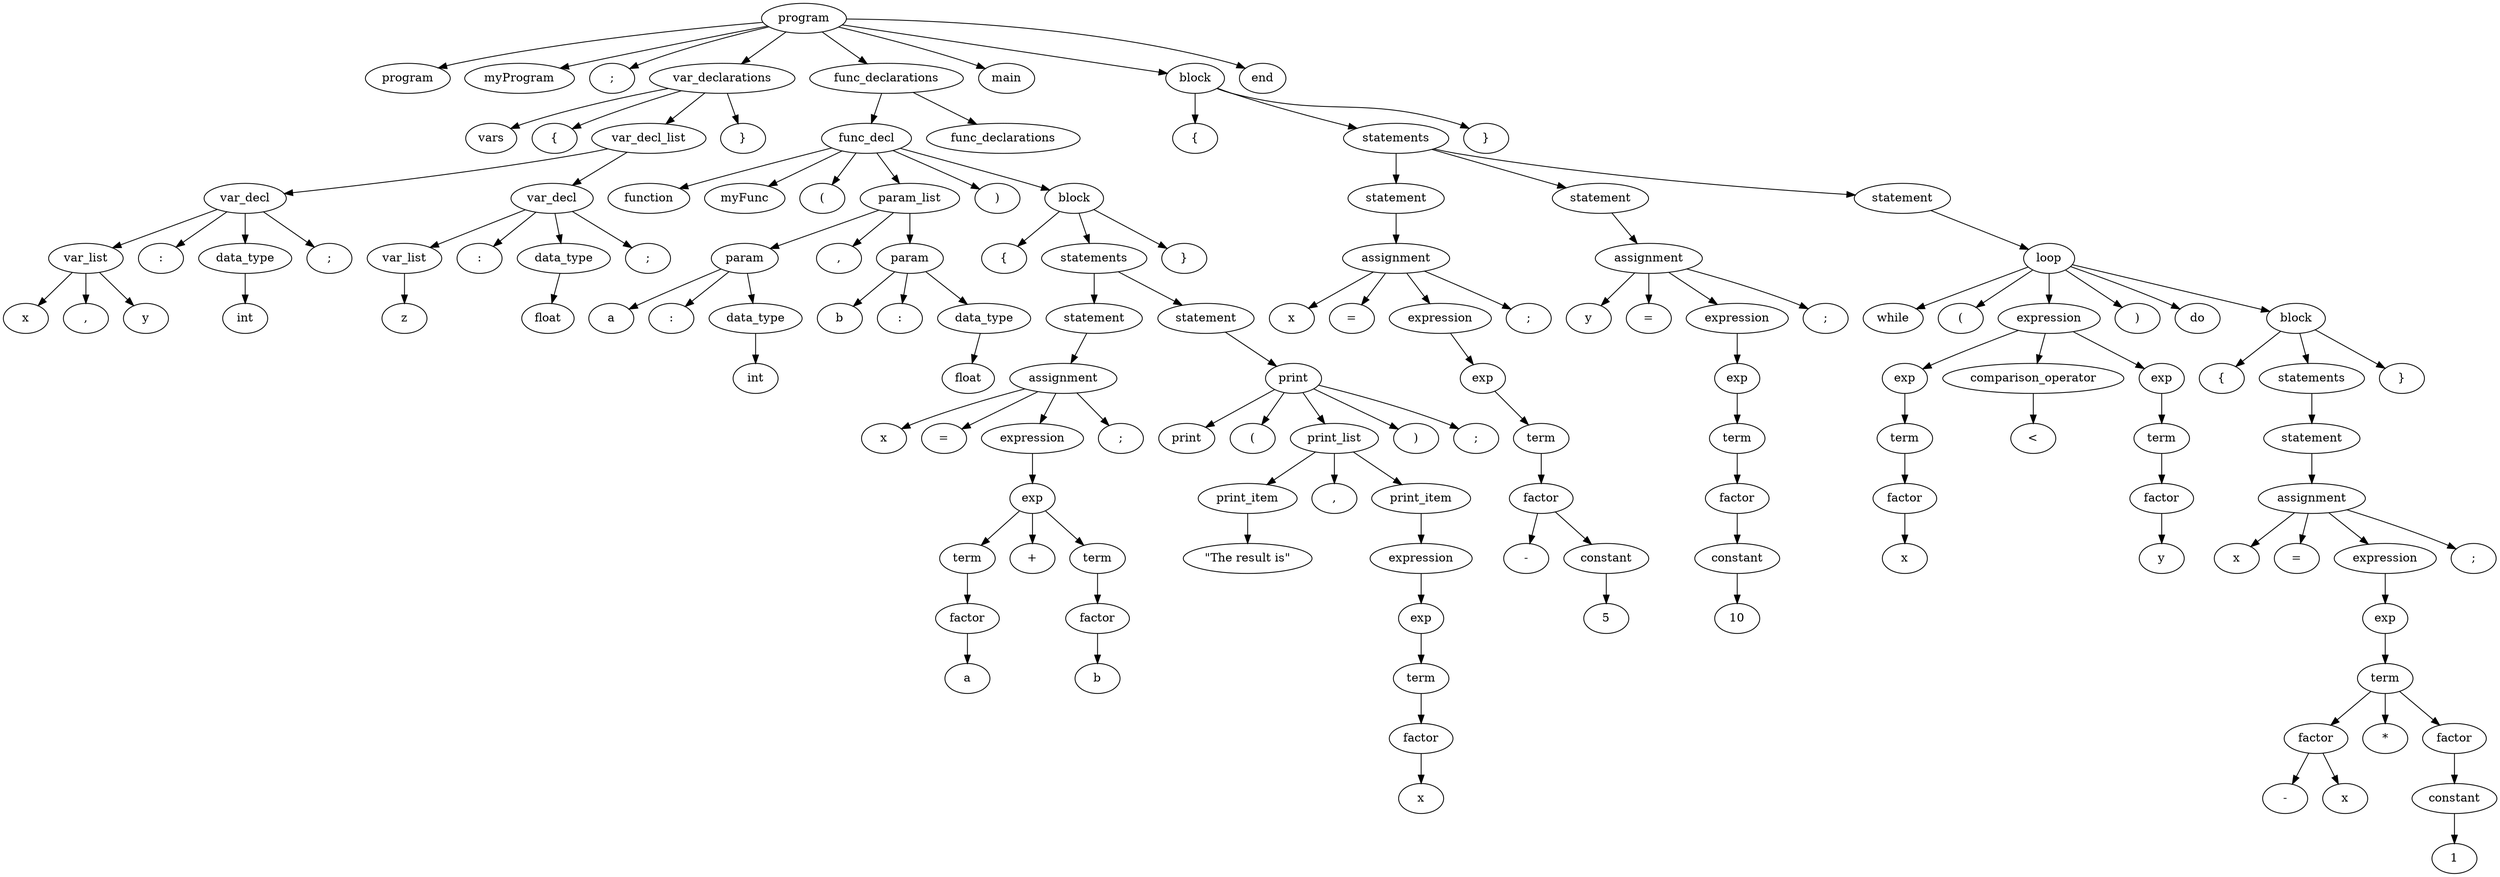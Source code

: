 digraph G {
  node1 [label="program"];
  node1 -> node2;
  node2 [label="program"];
  node1 -> node3;
  node3 [label="myProgram"];
  node1 -> node4;
  node4 [label=";"];
  node1 -> node5;
  node5 [label="var_declarations"];
  node5 -> node6;
  node6 [label="vars"];
  node5 -> node7;
  node7 [label="{"];
  node5 -> node8;
  node8 [label="var_decl_list"];
  node8 -> node9;
  node9 [label="var_decl"];
  node9 -> node10;
  node10 [label="var_list"];
  node10 -> node11;
  node11 [label="x"];
  node10 -> node12;
  node12 [label=","];
  node10 -> node13;
  node13 [label="y"];
  node9 -> node14;
  node14 [label=":"];
  node9 -> node15;
  node15 [label="data_type"];
  node15 -> node16;
  node16 [label="int"];
  node9 -> node17;
  node17 [label=";"];
  node8 -> node18;
  node18 [label="var_decl"];
  node18 -> node19;
  node19 [label="var_list"];
  node19 -> node20;
  node20 [label="z"];
  node18 -> node21;
  node21 [label=":"];
  node18 -> node22;
  node22 [label="data_type"];
  node22 -> node23;
  node23 [label="float"];
  node18 -> node24;
  node24 [label=";"];
  node5 -> node25;
  node25 [label="}"];
  node1 -> node26;
  node26 [label="func_declarations"];
  node26 -> node27;
  node27 [label="func_decl"];
  node27 -> node28;
  node28 [label="function"];
  node27 -> node29;
  node29 [label="myFunc"];
  node27 -> node30;
  node30 [label="("];
  node27 -> node31;
  node31 [label="param_list"];
  node31 -> node32;
  node32 [label="param"];
  node32 -> node33;
  node33 [label="a"];
  node32 -> node34;
  node34 [label=":"];
  node32 -> node35;
  node35 [label="data_type"];
  node35 -> node36;
  node36 [label="int"];
  node31 -> node37;
  node37 [label=","];
  node31 -> node38;
  node38 [label="param"];
  node38 -> node39;
  node39 [label="b"];
  node38 -> node40;
  node40 [label=":"];
  node38 -> node41;
  node41 [label="data_type"];
  node41 -> node42;
  node42 [label="float"];
  node27 -> node43;
  node43 [label=")"];
  node27 -> node44;
  node44 [label="block"];
  node44 -> node45;
  node45 [label="{"];
  node44 -> node46;
  node46 [label="statements"];
  node46 -> node47;
  node47 [label="statement"];
  node47 -> node48;
  node48 [label="assignment"];
  node48 -> node49;
  node49 [label="x"];
  node48 -> node50;
  node50 [label="="];
  node48 -> node51;
  node51 [label="expression"];
  node51 -> node52;
  node52 [label="exp"];
  node52 -> node53;
  node53 [label="term"];
  node53 -> node54;
  node54 [label="factor"];
  node54 -> node55;
  node55 [label="a"];
  node52 -> node56;
  node56 [label="+"];
  node52 -> node57;
  node57 [label="term"];
  node57 -> node58;
  node58 [label="factor"];
  node58 -> node59;
  node59 [label="b"];
  node48 -> node60;
  node60 [label=";"];
  node46 -> node61;
  node61 [label="statement"];
  node61 -> node62;
  node62 [label="print"];
  node62 -> node63;
  node63 [label="print"];
  node62 -> node64;
  node64 [label="("];
  node62 -> node65;
  node65 [label="print_list"];
  node65 -> node66;
  node66 [label="print_item"];
  node66 -> node67;
  node67 [label="\"The result is\""];
  node65 -> node68;
  node68 [label=","];
  node65 -> node69;
  node69 [label="print_item"];
  node69 -> node70;
  node70 [label="expression"];
  node70 -> node71;
  node71 [label="exp"];
  node71 -> node72;
  node72 [label="term"];
  node72 -> node73;
  node73 [label="factor"];
  node73 -> node74;
  node74 [label="x"];
  node62 -> node75;
  node75 [label=")"];
  node62 -> node76;
  node76 [label=";"];
  node44 -> node77;
  node77 [label="}"];
  node26 -> node78;
  node78 [label="func_declarations"];
  node1 -> node79;
  node79 [label="main"];
  node1 -> node80;
  node80 [label="block"];
  node80 -> node81;
  node81 [label="{"];
  node80 -> node82;
  node82 [label="statements"];
  node82 -> node83;
  node83 [label="statement"];
  node83 -> node84;
  node84 [label="assignment"];
  node84 -> node85;
  node85 [label="x"];
  node84 -> node86;
  node86 [label="="];
  node84 -> node87;
  node87 [label="expression"];
  node87 -> node88;
  node88 [label="exp"];
  node88 -> node89;
  node89 [label="term"];
  node89 -> node90;
  node90 [label="factor"];
  node90 -> node91;
  node91 [label="-"];
  node90 -> node92;
  node92 [label="constant"];
  node92 -> node93;
  node93 [label="5"];
  node84 -> node94;
  node94 [label=";"];
  node82 -> node95;
  node95 [label="statement"];
  node95 -> node96;
  node96 [label="assignment"];
  node96 -> node97;
  node97 [label="y"];
  node96 -> node98;
  node98 [label="="];
  node96 -> node99;
  node99 [label="expression"];
  node99 -> node100;
  node100 [label="exp"];
  node100 -> node101;
  node101 [label="term"];
  node101 -> node102;
  node102 [label="factor"];
  node102 -> node103;
  node103 [label="constant"];
  node103 -> node104;
  node104 [label="10"];
  node96 -> node105;
  node105 [label=";"];
  node82 -> node106;
  node106 [label="statement"];
  node106 -> node107;
  node107 [label="loop"];
  node107 -> node108;
  node108 [label="while"];
  node107 -> node109;
  node109 [label="("];
  node107 -> node110;
  node110 [label="expression"];
  node110 -> node111;
  node111 [label="exp"];
  node111 -> node112;
  node112 [label="term"];
  node112 -> node113;
  node113 [label="factor"];
  node113 -> node114;
  node114 [label="x"];
  node110 -> node115;
  node115 [label="comparison_operator"];
  node115 -> node116;
  node116 [label="<"];
  node110 -> node117;
  node117 [label="exp"];
  node117 -> node118;
  node118 [label="term"];
  node118 -> node119;
  node119 [label="factor"];
  node119 -> node120;
  node120 [label="y"];
  node107 -> node121;
  node121 [label=")"];
  node107 -> node122;
  node122 [label="do"];
  node107 -> node123;
  node123 [label="block"];
  node123 -> node124;
  node124 [label="{"];
  node123 -> node125;
  node125 [label="statements"];
  node125 -> node126;
  node126 [label="statement"];
  node126 -> node127;
  node127 [label="assignment"];
  node127 -> node128;
  node128 [label="x"];
  node127 -> node129;
  node129 [label="="];
  node127 -> node130;
  node130 [label="expression"];
  node130 -> node131;
  node131 [label="exp"];
  node131 -> node132;
  node132 [label="term"];
  node132 -> node133;
  node133 [label="factor"];
  node133 -> node134;
  node134 [label="-"];
  node133 -> node135;
  node135 [label="x"];
  node132 -> node136;
  node136 [label="*"];
  node132 -> node137;
  node137 [label="factor"];
  node137 -> node138;
  node138 [label="constant"];
  node138 -> node139;
  node139 [label="1"];
  node127 -> node140;
  node140 [label=";"];
  node123 -> node141;
  node141 [label="}"];
  node80 -> node142;
  node142 [label="}"];
  node1 -> node143;
  node143 [label="end"];
}
